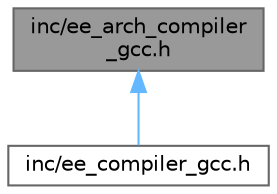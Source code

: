 digraph "inc/ee_arch_compiler_gcc.h"
{
 // LATEX_PDF_SIZE
  bgcolor="transparent";
  edge [fontname=Helvetica,fontsize=10,labelfontname=Helvetica,labelfontsize=10];
  node [fontname=Helvetica,fontsize=10,shape=box,height=0.2,width=0.4];
  Node1 [id="Node000001",label="inc/ee_arch_compiler\l_gcc.h",height=0.2,width=0.4,color="gray40", fillcolor="grey60", style="filled", fontcolor="black",tooltip="ARM GNU GCC Compilers Definitions."];
  Node1 -> Node2 [id="edge1_Node000001_Node000002",dir="back",color="steelblue1",style="solid",tooltip=" "];
  Node2 [id="Node000002",label="inc/ee_compiler_gcc.h",height=0.2,width=0.4,color="grey40", fillcolor="white", style="filled",URL="$ee__compiler__gcc_8h.html",tooltip="Common GCC Compilers Definitions."];
}
